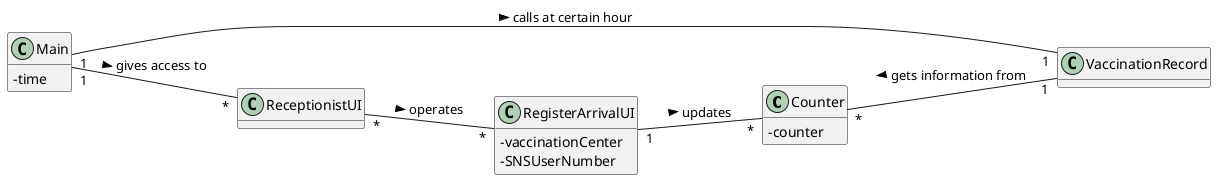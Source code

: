 @startuml
hide methods
left to right direction
skinparam classAttributeIconSize 0


class Counter {
  -counter
}

class RegisterArrivalUI {
  -vaccinationCenter
  -SNSUserNumber
}

class Main {
-time
}

class VaccinationRecord{
}

class ReceptionistUI{
}

RegisterArrivalUI "1" -- "*" Counter : updates >
Counter "*" -- "1" VaccinationRecord : gets information from <
Main "1" -- "1" VaccinationRecord : calls at certain hour >
Main "1" -- "*" ReceptionistUI : gives access to >
ReceptionistUI "*" -- "*" RegisterArrivalUI : operates >



@endumll
